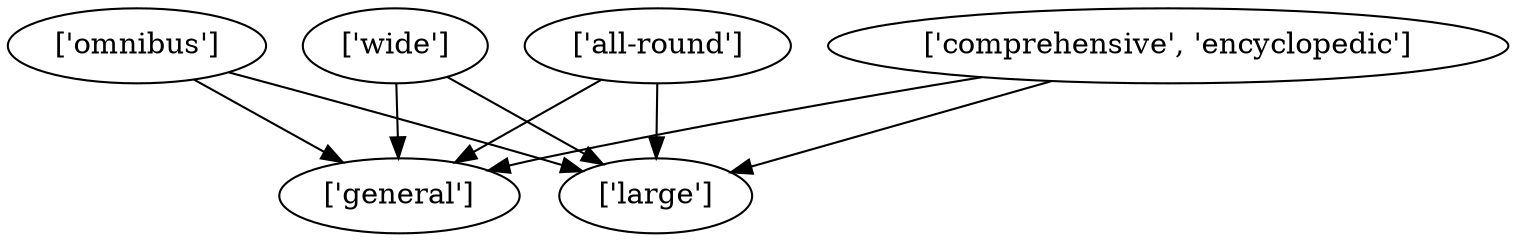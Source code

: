 strict digraph  {
	"['all-round']" -> "['general']";
	"['all-round']" -> "['large']";
	"['comprehensive', 'encyclopedic']" -> "['general']";
	"['comprehensive', 'encyclopedic']" -> "['large']";
	"['omnibus']" -> "['general']";
	"['omnibus']" -> "['large']";
	"['wide']" -> "['general']";
	"['wide']" -> "['large']";
}
